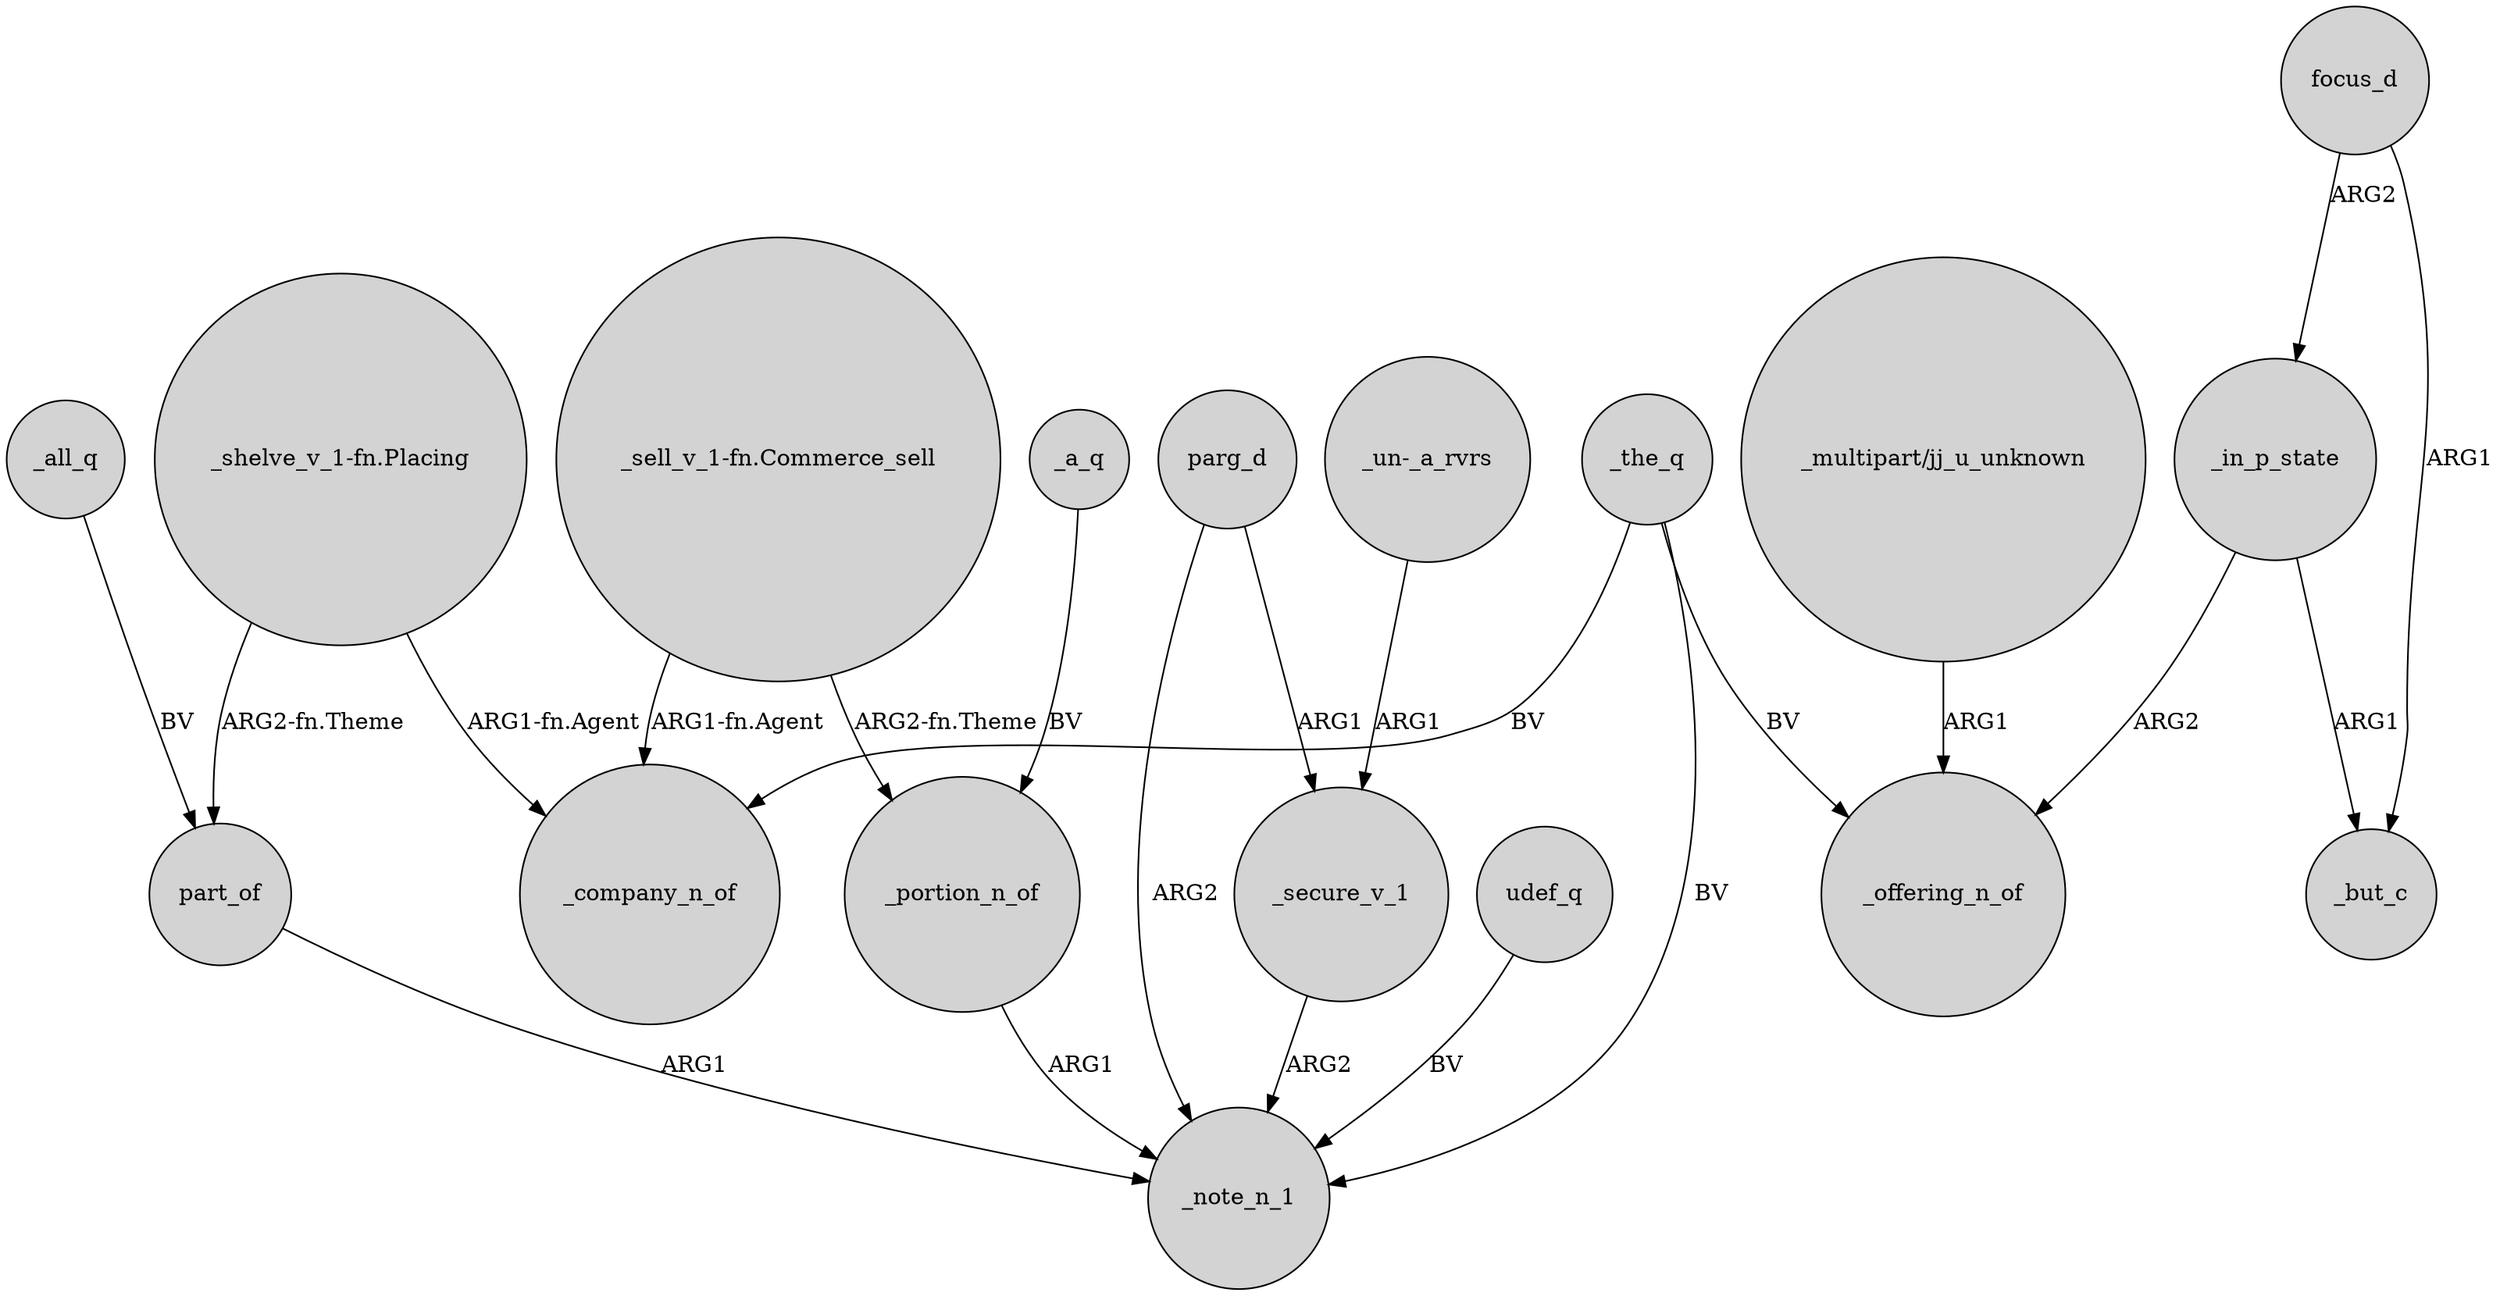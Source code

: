 digraph {
	node [shape=circle style=filled]
	part_of -> _note_n_1 [label=ARG1]
	_all_q -> part_of [label=BV]
	focus_d -> _in_p_state [label=ARG2]
	"_sell_v_1-fn.Commerce_sell" -> _portion_n_of [label="ARG2-fn.Theme"]
	"_multipart/jj_u_unknown" -> _offering_n_of [label=ARG1]
	_the_q -> _note_n_1 [label=BV]
	_the_q -> _company_n_of [label=BV]
	_in_p_state -> _offering_n_of [label=ARG2]
	_in_p_state -> _but_c [label=ARG1]
	parg_d -> _secure_v_1 [label=ARG1]
	"_un-_a_rvrs" -> _secure_v_1 [label=ARG1]
	_portion_n_of -> _note_n_1 [label=ARG1]
	"_sell_v_1-fn.Commerce_sell" -> _company_n_of [label="ARG1-fn.Agent"]
	"_shelve_v_1-fn.Placing" -> _company_n_of [label="ARG1-fn.Agent"]
	parg_d -> _note_n_1 [label=ARG2]
	_secure_v_1 -> _note_n_1 [label=ARG2]
	focus_d -> _but_c [label=ARG1]
	_a_q -> _portion_n_of [label=BV]
	udef_q -> _note_n_1 [label=BV]
	"_shelve_v_1-fn.Placing" -> part_of [label="ARG2-fn.Theme"]
	_the_q -> _offering_n_of [label=BV]
}

